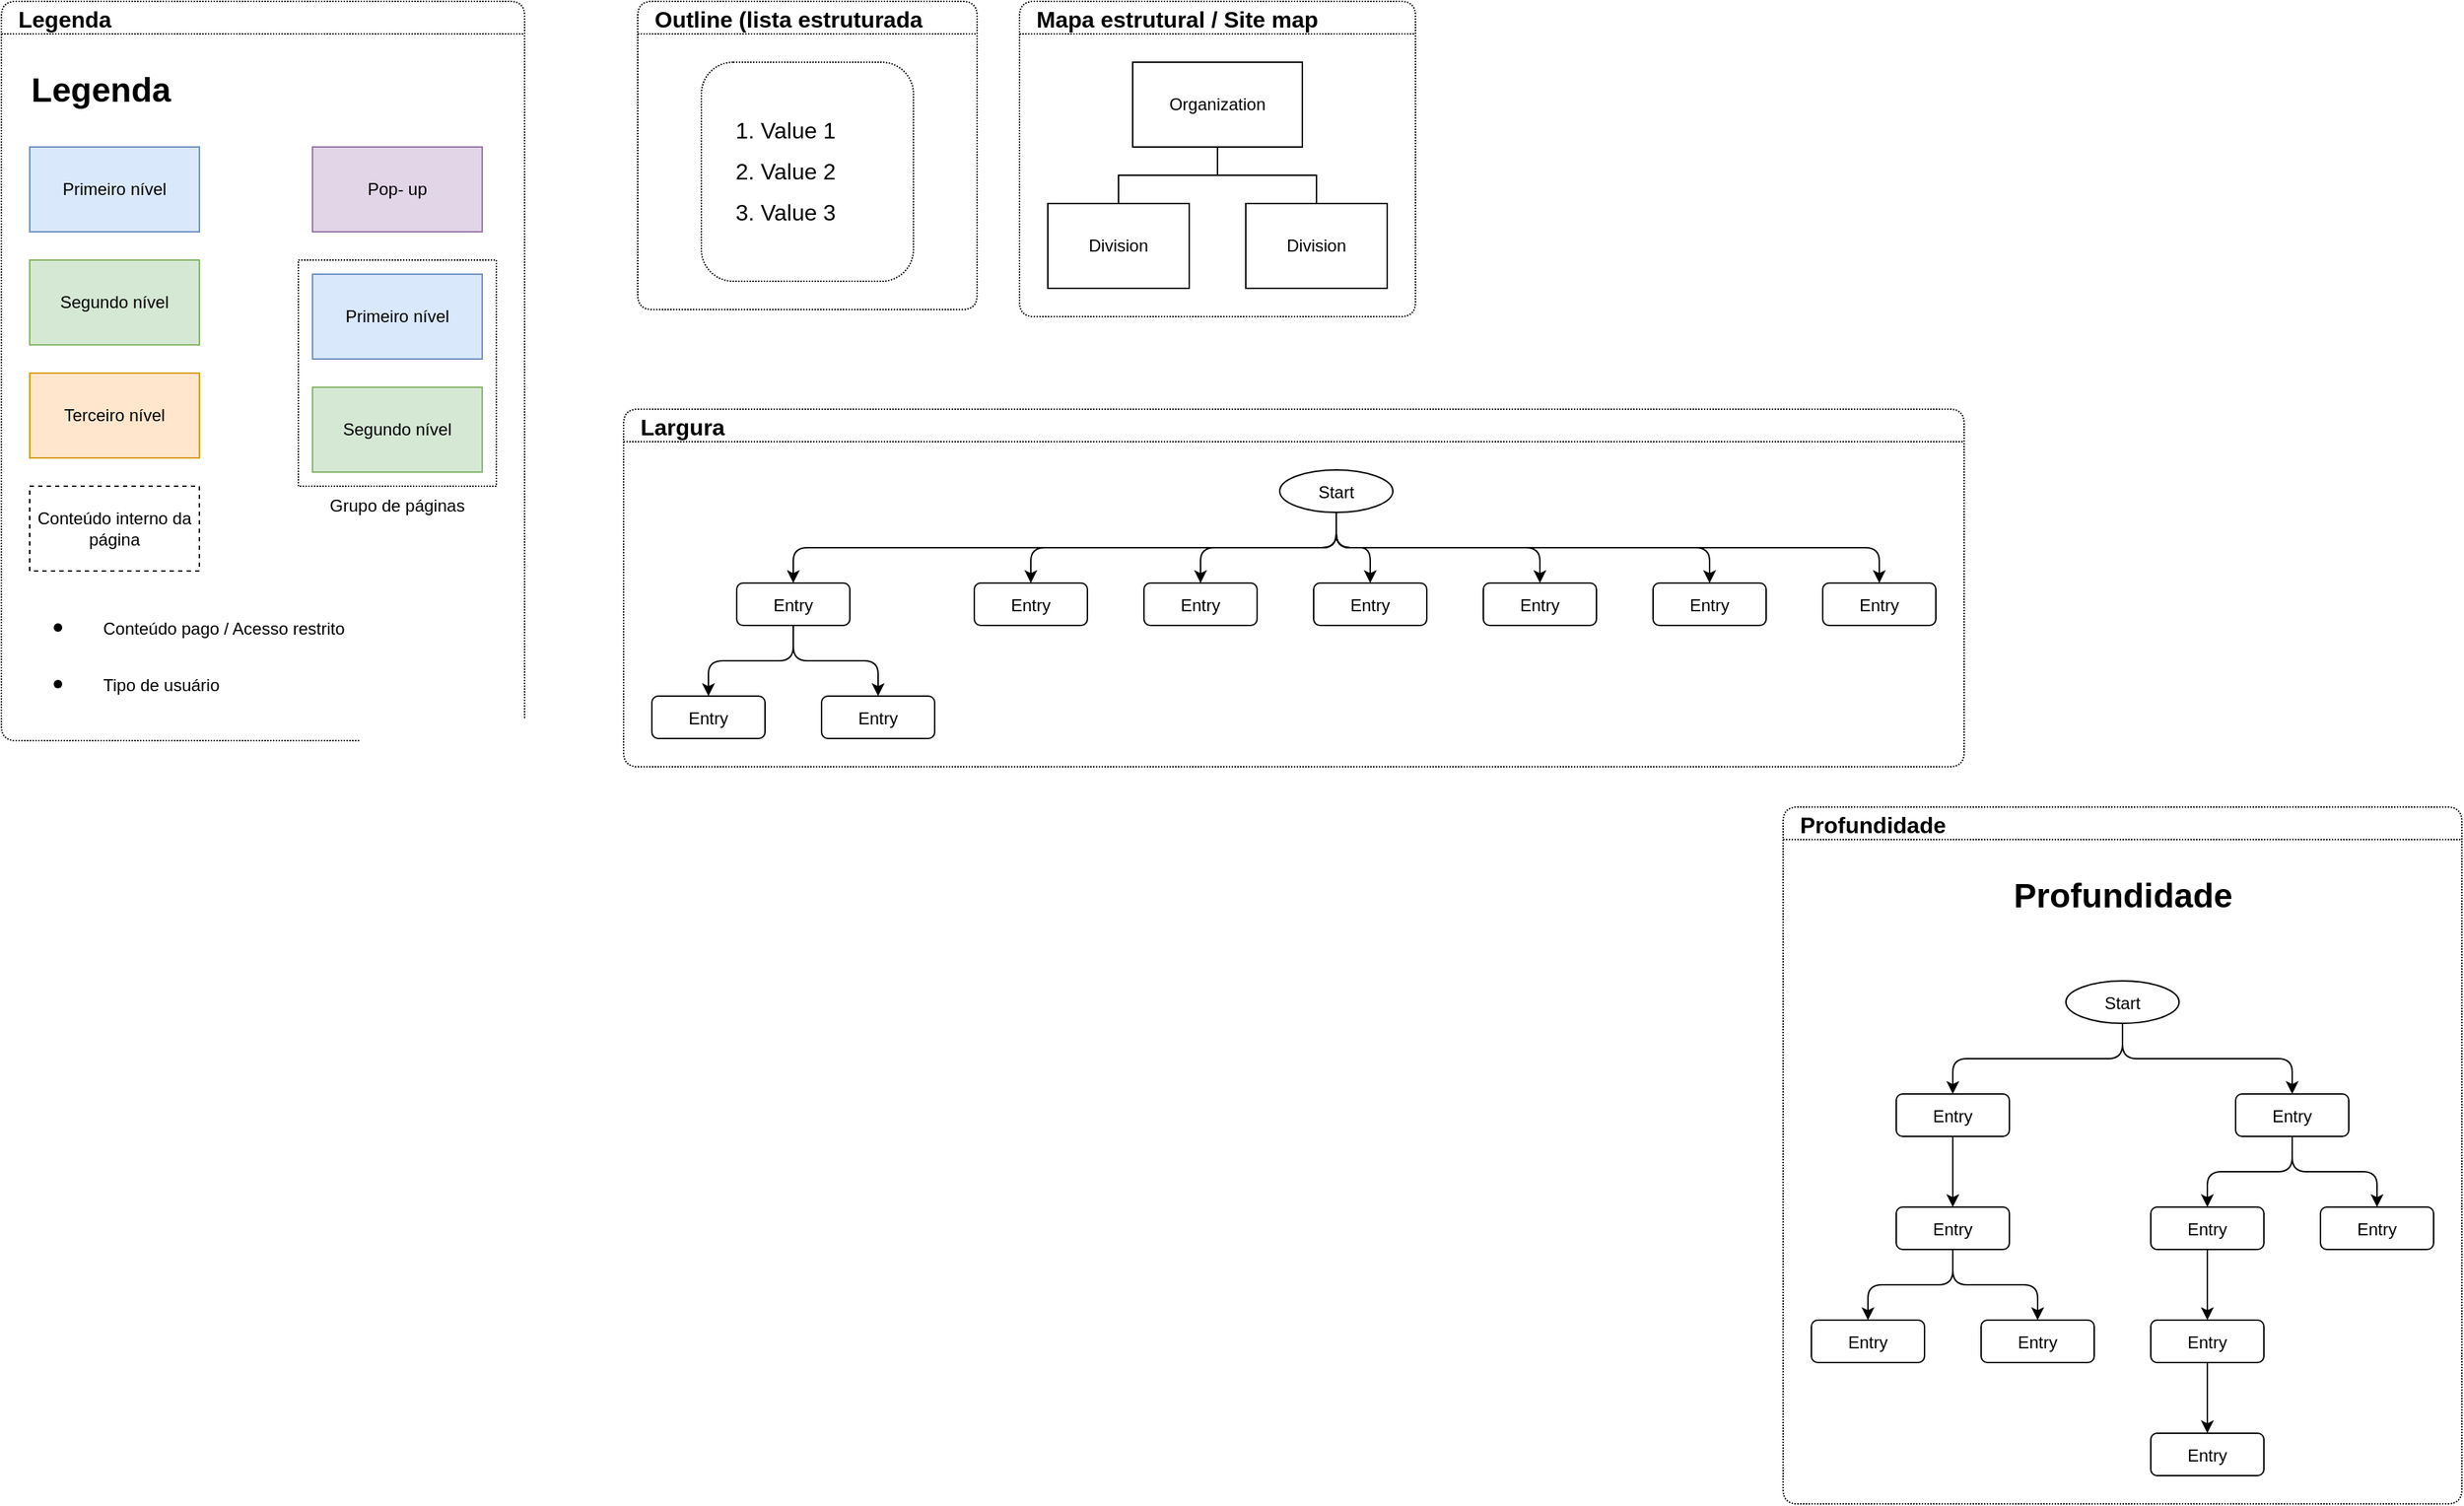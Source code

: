 <mxfile version="14.8.1" type="github" pages="4">
  <diagram id="sKt8JdDfVMIgMYwnbkXk" name="Page-1">
    <mxGraphModel dx="1426" dy="918" grid="1" gridSize="10" guides="1" tooltips="1" connect="1" arrows="1" fold="1" page="1" pageScale="1" pageWidth="1920" pageHeight="1200" math="0" shadow="0">
      <root>
        <mxCell id="0" />
        <mxCell id="1" parent="0" />
        <mxCell id="dXnMGtw8Z0hvcf-FEyJH-1" value="Legenda" style="swimlane;rounded=1;dashed=1;dashPattern=1 1;fontSize=16;strokeColor=#000000;fillColor=#ffffff;align=left;spacingLeft=10;spacingRight=10;" vertex="1" parent="1">
          <mxGeometry x="80" y="80" width="370" height="523" as="geometry" />
        </mxCell>
        <mxCell id="dXnMGtw8Z0hvcf-FEyJH-2" value="" style="group" vertex="1" connectable="0" parent="dXnMGtw8Z0hvcf-FEyJH-1">
          <mxGeometry x="20" y="43" width="330" height="460" as="geometry" />
        </mxCell>
        <mxCell id="dXnMGtw8Z0hvcf-FEyJH-3" value="&lt;div&gt;Primeiro nível&lt;/div&gt;" style="whiteSpace=wrap;html=1;fillColor=#dae8fc;strokeColor=#6c8ebf;" vertex="1" parent="dXnMGtw8Z0hvcf-FEyJH-2">
          <mxGeometry y="60" width="120" height="60" as="geometry" />
        </mxCell>
        <mxCell id="dXnMGtw8Z0hvcf-FEyJH-4" value="&lt;div&gt;Segundo nível&lt;/div&gt;" style="whiteSpace=wrap;html=1;fillColor=#d5e8d4;strokeColor=#82b366;" vertex="1" parent="dXnMGtw8Z0hvcf-FEyJH-2">
          <mxGeometry y="140" width="120" height="60" as="geometry" />
        </mxCell>
        <mxCell id="dXnMGtw8Z0hvcf-FEyJH-5" value="&lt;div&gt;Terceiro nível&lt;/div&gt;" style="whiteSpace=wrap;html=1;fillColor=#ffe6cc;strokeColor=#d79b00;" vertex="1" parent="dXnMGtw8Z0hvcf-FEyJH-2">
          <mxGeometry y="220" width="120" height="60" as="geometry" />
        </mxCell>
        <mxCell id="dXnMGtw8Z0hvcf-FEyJH-6" value="&lt;div&gt;Conteúdo interno da página&lt;/div&gt;" style="whiteSpace=wrap;html=1;fillColor=none;dashed=1;" vertex="1" parent="dXnMGtw8Z0hvcf-FEyJH-2">
          <mxGeometry y="300" width="120" height="60" as="geometry" />
        </mxCell>
        <mxCell id="dXnMGtw8Z0hvcf-FEyJH-7" value="Grupo de páginas" style="whiteSpace=wrap;html=1;fillColor=none;dashed=1;spacingLeft=0;align=center;labelPosition=center;verticalLabelPosition=bottom;verticalAlign=top;spacingBottom=10;dashPattern=1 1;" vertex="1" parent="dXnMGtw8Z0hvcf-FEyJH-2">
          <mxGeometry x="190" y="140" width="140" height="160" as="geometry" />
        </mxCell>
        <mxCell id="dXnMGtw8Z0hvcf-FEyJH-8" value="&lt;div&gt;Primeiro nível&lt;/div&gt;" style="whiteSpace=wrap;html=1;fillColor=#dae8fc;strokeColor=#6c8ebf;" vertex="1" parent="dXnMGtw8Z0hvcf-FEyJH-2">
          <mxGeometry x="200" y="150" width="120" height="60" as="geometry" />
        </mxCell>
        <mxCell id="dXnMGtw8Z0hvcf-FEyJH-9" value="&lt;div&gt;Segundo nível&lt;/div&gt;" style="whiteSpace=wrap;html=1;fillColor=#d5e8d4;strokeColor=#82b366;" vertex="1" parent="dXnMGtw8Z0hvcf-FEyJH-2">
          <mxGeometry x="200" y="230" width="120" height="60" as="geometry" />
        </mxCell>
        <mxCell id="dXnMGtw8Z0hvcf-FEyJH-10" value="Conteúdo pago / Acesso restrito" style="shape=waypoint;sketch=0;fillStyle=solid;size=6;pointerEvents=1;points=[];fillColor=none;resizable=0;rotatable=0;perimeter=centerPerimeter;snapToPoint=1;dashed=1;align=left;labelPosition=right;verticalLabelPosition=middle;verticalAlign=middle;spacingLeft=10;" vertex="1" parent="dXnMGtw8Z0hvcf-FEyJH-2">
          <mxGeometry y="380" width="40" height="40" as="geometry" />
        </mxCell>
        <mxCell id="dXnMGtw8Z0hvcf-FEyJH-11" value="Tipo de usuário" style="shape=waypoint;sketch=0;fillStyle=solid;size=6;pointerEvents=1;points=[];fillColor=none;resizable=0;rotatable=0;perimeter=centerPerimeter;snapToPoint=1;dashed=1;align=left;labelPosition=right;verticalLabelPosition=middle;verticalAlign=middle;spacingLeft=10;" vertex="1" parent="dXnMGtw8Z0hvcf-FEyJH-2">
          <mxGeometry y="420" width="40" height="40" as="geometry" />
        </mxCell>
        <mxCell id="dXnMGtw8Z0hvcf-FEyJH-12" value="&lt;div&gt;Pop- up&lt;/div&gt;" style="whiteSpace=wrap;html=1;fillColor=#e1d5e7;strokeColor=#9673a6;" vertex="1" parent="dXnMGtw8Z0hvcf-FEyJH-2">
          <mxGeometry x="200" y="60" width="120" height="60" as="geometry" />
        </mxCell>
        <mxCell id="dXnMGtw8Z0hvcf-FEyJH-13" value="Legenda" style="text;strokeColor=none;fillColor=none;html=1;fontSize=24;fontStyle=1;verticalAlign=middle;align=center;dashed=1;" vertex="1" parent="dXnMGtw8Z0hvcf-FEyJH-2">
          <mxGeometry width="100" height="40" as="geometry" />
        </mxCell>
        <mxCell id="dXnMGtw8Z0hvcf-FEyJH-14" value="Mapa estrutural / Site map" style="swimlane;rounded=1;dashed=1;dashPattern=1 1;fontSize=16;strokeColor=#000000;fillColor=#ffffff;align=left;spacingLeft=10;spacingRight=10;" vertex="1" parent="1">
          <mxGeometry x="800" y="80" width="280" height="223" as="geometry" />
        </mxCell>
        <mxCell id="dXnMGtw8Z0hvcf-FEyJH-15" value="" style="group" vertex="1" connectable="0" parent="dXnMGtw8Z0hvcf-FEyJH-14">
          <mxGeometry x="20" y="43" width="240" height="160" as="geometry" />
        </mxCell>
        <UserObject label="Organization" treeRoot="1" id="dXnMGtw8Z0hvcf-FEyJH-16">
          <mxCell style="whiteSpace=wrap;html=1;align=center;treeFolding=1;treeMoving=1;newEdgeStyle={&quot;edgeStyle&quot;:&quot;elbowEdgeStyle&quot;,&quot;startArrow&quot;:&quot;none&quot;,&quot;endArrow&quot;:&quot;none&quot;};" vertex="1" parent="dXnMGtw8Z0hvcf-FEyJH-15">
            <mxGeometry x="60" width="120" height="60" as="geometry" />
          </mxCell>
        </UserObject>
        <mxCell id="dXnMGtw8Z0hvcf-FEyJH-17" value="Division" style="whiteSpace=wrap;html=1;align=center;verticalAlign=middle;treeFolding=1;treeMoving=1;newEdgeStyle={&quot;edgeStyle&quot;:&quot;elbowEdgeStyle&quot;,&quot;startArrow&quot;:&quot;none&quot;,&quot;endArrow&quot;:&quot;none&quot;};" vertex="1" parent="dXnMGtw8Z0hvcf-FEyJH-15">
          <mxGeometry y="100" width="100" height="60" as="geometry" />
        </mxCell>
        <mxCell id="dXnMGtw8Z0hvcf-FEyJH-18" value="" style="edgeStyle=elbowEdgeStyle;elbow=vertical;startArrow=none;endArrow=none;rounded=0;" edge="1" parent="dXnMGtw8Z0hvcf-FEyJH-15" source="dXnMGtw8Z0hvcf-FEyJH-16" target="dXnMGtw8Z0hvcf-FEyJH-17">
          <mxGeometry relative="1" as="geometry" />
        </mxCell>
        <mxCell id="dXnMGtw8Z0hvcf-FEyJH-19" value="Division" style="whiteSpace=wrap;html=1;align=center;verticalAlign=middle;treeFolding=1;treeMoving=1;newEdgeStyle={&quot;edgeStyle&quot;:&quot;elbowEdgeStyle&quot;,&quot;startArrow&quot;:&quot;none&quot;,&quot;endArrow&quot;:&quot;none&quot;};" vertex="1" parent="dXnMGtw8Z0hvcf-FEyJH-15">
          <mxGeometry x="140" y="100" width="100" height="60" as="geometry" />
        </mxCell>
        <mxCell id="dXnMGtw8Z0hvcf-FEyJH-20" value="" style="edgeStyle=elbowEdgeStyle;elbow=vertical;startArrow=none;endArrow=none;rounded=0;" edge="1" parent="dXnMGtw8Z0hvcf-FEyJH-15" source="dXnMGtw8Z0hvcf-FEyJH-16" target="dXnMGtw8Z0hvcf-FEyJH-19">
          <mxGeometry relative="1" as="geometry" />
        </mxCell>
        <mxCell id="dXnMGtw8Z0hvcf-FEyJH-21" value="Profundidade" style="swimlane;rounded=1;dashed=1;dashPattern=1 1;fontSize=16;strokeColor=#000000;fillColor=#ffffff;align=left;spacingLeft=10;spacingRight=10;" vertex="1" parent="1">
          <mxGeometry x="1340" y="650" width="480" height="493" as="geometry" />
        </mxCell>
        <mxCell id="dXnMGtw8Z0hvcf-FEyJH-22" value="Start" style="ellipse" vertex="1" parent="dXnMGtw8Z0hvcf-FEyJH-21">
          <mxGeometry x="200" y="123" width="80" height="30" as="geometry" />
        </mxCell>
        <mxCell id="dXnMGtw8Z0hvcf-FEyJH-23" value="Entry" style="rounded=1;" vertex="1" parent="dXnMGtw8Z0hvcf-FEyJH-21">
          <mxGeometry x="80" y="203" width="80" height="30" as="geometry" />
        </mxCell>
        <mxCell id="dXnMGtw8Z0hvcf-FEyJH-24" value="" style="edgeStyle=elbowEdgeStyle;elbow=vertical;" edge="1" parent="dXnMGtw8Z0hvcf-FEyJH-21" source="dXnMGtw8Z0hvcf-FEyJH-22" target="dXnMGtw8Z0hvcf-FEyJH-23">
          <mxGeometry relative="1" as="geometry" />
        </mxCell>
        <mxCell id="dXnMGtw8Z0hvcf-FEyJH-25" value="Entry" style="rounded=1;" vertex="1" parent="dXnMGtw8Z0hvcf-FEyJH-21">
          <mxGeometry x="320" y="203" width="80" height="30" as="geometry" />
        </mxCell>
        <mxCell id="dXnMGtw8Z0hvcf-FEyJH-26" value="" style="edgeStyle=elbowEdgeStyle;elbow=vertical;" edge="1" parent="dXnMGtw8Z0hvcf-FEyJH-21" source="dXnMGtw8Z0hvcf-FEyJH-22" target="dXnMGtw8Z0hvcf-FEyJH-25">
          <mxGeometry relative="1" as="geometry" />
        </mxCell>
        <mxCell id="dXnMGtw8Z0hvcf-FEyJH-27" value="Entry" style="rounded=1;" vertex="1" parent="dXnMGtw8Z0hvcf-FEyJH-21">
          <mxGeometry x="80" y="283" width="80" height="30" as="geometry" />
        </mxCell>
        <mxCell id="dXnMGtw8Z0hvcf-FEyJH-28" value="" style="edgeStyle=elbowEdgeStyle;elbow=vertical;" edge="1" parent="dXnMGtw8Z0hvcf-FEyJH-21" source="dXnMGtw8Z0hvcf-FEyJH-23" target="dXnMGtw8Z0hvcf-FEyJH-27">
          <mxGeometry relative="1" as="geometry" />
        </mxCell>
        <mxCell id="dXnMGtw8Z0hvcf-FEyJH-29" value="Entry" style="rounded=1;" vertex="1" parent="dXnMGtw8Z0hvcf-FEyJH-21">
          <mxGeometry x="20" y="363" width="80" height="30" as="geometry" />
        </mxCell>
        <mxCell id="dXnMGtw8Z0hvcf-FEyJH-30" value="" style="edgeStyle=elbowEdgeStyle;elbow=vertical;" edge="1" parent="dXnMGtw8Z0hvcf-FEyJH-21" source="dXnMGtw8Z0hvcf-FEyJH-27" target="dXnMGtw8Z0hvcf-FEyJH-29">
          <mxGeometry relative="1" as="geometry" />
        </mxCell>
        <mxCell id="dXnMGtw8Z0hvcf-FEyJH-31" value="Entry" style="rounded=1;" vertex="1" parent="dXnMGtw8Z0hvcf-FEyJH-21">
          <mxGeometry x="140" y="363" width="80" height="30" as="geometry" />
        </mxCell>
        <mxCell id="dXnMGtw8Z0hvcf-FEyJH-32" value="" style="edgeStyle=elbowEdgeStyle;elbow=vertical;" edge="1" parent="dXnMGtw8Z0hvcf-FEyJH-21" source="dXnMGtw8Z0hvcf-FEyJH-27" target="dXnMGtw8Z0hvcf-FEyJH-31">
          <mxGeometry relative="1" as="geometry" />
        </mxCell>
        <mxCell id="dXnMGtw8Z0hvcf-FEyJH-33" value="Entry" style="rounded=1;" vertex="1" parent="dXnMGtw8Z0hvcf-FEyJH-21">
          <mxGeometry x="260" y="283" width="80" height="30" as="geometry" />
        </mxCell>
        <mxCell id="dXnMGtw8Z0hvcf-FEyJH-34" value="" style="edgeStyle=elbowEdgeStyle;elbow=vertical;" edge="1" parent="dXnMGtw8Z0hvcf-FEyJH-21" source="dXnMGtw8Z0hvcf-FEyJH-25" target="dXnMGtw8Z0hvcf-FEyJH-33">
          <mxGeometry relative="1" as="geometry" />
        </mxCell>
        <mxCell id="dXnMGtw8Z0hvcf-FEyJH-35" value="Entry" style="rounded=1;" vertex="1" parent="dXnMGtw8Z0hvcf-FEyJH-21">
          <mxGeometry x="380" y="283" width="80" height="30" as="geometry" />
        </mxCell>
        <mxCell id="dXnMGtw8Z0hvcf-FEyJH-36" value="" style="edgeStyle=elbowEdgeStyle;elbow=vertical;" edge="1" parent="dXnMGtw8Z0hvcf-FEyJH-21" source="dXnMGtw8Z0hvcf-FEyJH-25" target="dXnMGtw8Z0hvcf-FEyJH-35">
          <mxGeometry relative="1" as="geometry" />
        </mxCell>
        <mxCell id="dXnMGtw8Z0hvcf-FEyJH-37" value="Entry" style="rounded=1;" vertex="1" parent="dXnMGtw8Z0hvcf-FEyJH-21">
          <mxGeometry x="260" y="363" width="80" height="30" as="geometry" />
        </mxCell>
        <mxCell id="dXnMGtw8Z0hvcf-FEyJH-38" value="" style="edgeStyle=elbowEdgeStyle;elbow=vertical;" edge="1" parent="dXnMGtw8Z0hvcf-FEyJH-21" source="dXnMGtw8Z0hvcf-FEyJH-33" target="dXnMGtw8Z0hvcf-FEyJH-37">
          <mxGeometry relative="1" as="geometry" />
        </mxCell>
        <mxCell id="dXnMGtw8Z0hvcf-FEyJH-39" value="Entry" style="rounded=1;" vertex="1" parent="dXnMGtw8Z0hvcf-FEyJH-21">
          <mxGeometry x="260" y="443" width="80" height="30" as="geometry" />
        </mxCell>
        <mxCell id="dXnMGtw8Z0hvcf-FEyJH-40" value="" style="edgeStyle=elbowEdgeStyle;elbow=vertical;" edge="1" parent="dXnMGtw8Z0hvcf-FEyJH-21" source="dXnMGtw8Z0hvcf-FEyJH-37" target="dXnMGtw8Z0hvcf-FEyJH-39">
          <mxGeometry relative="1" as="geometry" />
        </mxCell>
        <mxCell id="dXnMGtw8Z0hvcf-FEyJH-41" value="Profundidade" style="text;strokeColor=none;fillColor=none;html=1;fontSize=24;fontStyle=1;verticalAlign=middle;align=center;dashed=1;" vertex="1" parent="dXnMGtw8Z0hvcf-FEyJH-21">
          <mxGeometry x="190" y="43" width="100" height="40" as="geometry" />
        </mxCell>
        <mxCell id="dXnMGtw8Z0hvcf-FEyJH-42" value="Outline (lista estruturada" style="swimlane;rounded=1;dashed=1;dashPattern=1 1;fontSize=16;strokeColor=#000000;fillColor=#ffffff;align=left;spacingLeft=10;spacingRight=10;" vertex="1" parent="1">
          <mxGeometry x="530" y="80" width="240" height="218" as="geometry" />
        </mxCell>
        <mxCell id="dXnMGtw8Z0hvcf-FEyJH-43" value="&lt;ol style=&quot;font-size: 16px ; line-height: 180%&quot;&gt;&lt;li style=&quot;font-size: 16px&quot;&gt;Value 1&lt;/li&gt;&lt;li style=&quot;font-size: 16px&quot;&gt;Value 2&lt;/li&gt;&lt;li style=&quot;font-size: 16px&quot;&gt;Value 3&lt;/li&gt;&lt;/ol&gt;" style="text;html=1;whiteSpace=wrap;verticalAlign=middle;overflow=hidden;dashed=1;dashPattern=1 1;fillColor=#ffffff;strokeColor=#000000;rounded=1;fontSize=16;" vertex="1" parent="dXnMGtw8Z0hvcf-FEyJH-42">
          <mxGeometry x="45" y="43" width="150" height="155" as="geometry" />
        </mxCell>
        <mxCell id="dXnMGtw8Z0hvcf-FEyJH-44" value="Largura" style="swimlane;rounded=1;dashed=1;dashPattern=1 1;fontSize=16;strokeColor=#000000;fillColor=#ffffff;align=left;spacingLeft=10;spacingRight=10;" vertex="1" parent="1">
          <mxGeometry x="520" y="368.5" width="948" height="253" as="geometry" />
        </mxCell>
        <mxCell id="dXnMGtw8Z0hvcf-FEyJH-45" value="Start" style="ellipse" vertex="1" parent="dXnMGtw8Z0hvcf-FEyJH-44">
          <mxGeometry x="464" y="43" width="80" height="30" as="geometry" />
        </mxCell>
        <mxCell id="dXnMGtw8Z0hvcf-FEyJH-46" value="Entry" style="rounded=1;" vertex="1" parent="dXnMGtw8Z0hvcf-FEyJH-44">
          <mxGeometry x="80" y="123" width="80" height="30" as="geometry" />
        </mxCell>
        <mxCell id="dXnMGtw8Z0hvcf-FEyJH-47" value="" style="edgeStyle=elbowEdgeStyle;elbow=vertical;" edge="1" parent="dXnMGtw8Z0hvcf-FEyJH-44" source="dXnMGtw8Z0hvcf-FEyJH-45" target="dXnMGtw8Z0hvcf-FEyJH-46">
          <mxGeometry relative="1" as="geometry" />
        </mxCell>
        <mxCell id="dXnMGtw8Z0hvcf-FEyJH-48" value="Entry" style="rounded=1;" vertex="1" parent="dXnMGtw8Z0hvcf-FEyJH-44">
          <mxGeometry x="248" y="123" width="80" height="30" as="geometry" />
        </mxCell>
        <mxCell id="dXnMGtw8Z0hvcf-FEyJH-49" value="" style="edgeStyle=elbowEdgeStyle;elbow=vertical;" edge="1" parent="dXnMGtw8Z0hvcf-FEyJH-44" source="dXnMGtw8Z0hvcf-FEyJH-45" target="dXnMGtw8Z0hvcf-FEyJH-48">
          <mxGeometry relative="1" as="geometry" />
        </mxCell>
        <mxCell id="dXnMGtw8Z0hvcf-FEyJH-50" value="Entry" style="rounded=1;" vertex="1" parent="dXnMGtw8Z0hvcf-FEyJH-44">
          <mxGeometry x="368" y="123" width="80" height="30" as="geometry" />
        </mxCell>
        <mxCell id="dXnMGtw8Z0hvcf-FEyJH-51" value="" style="edgeStyle=elbowEdgeStyle;elbow=vertical;" edge="1" parent="dXnMGtw8Z0hvcf-FEyJH-44" source="dXnMGtw8Z0hvcf-FEyJH-45" target="dXnMGtw8Z0hvcf-FEyJH-50">
          <mxGeometry relative="1" as="geometry" />
        </mxCell>
        <mxCell id="dXnMGtw8Z0hvcf-FEyJH-52" value="Entry" style="rounded=1;" vertex="1" parent="dXnMGtw8Z0hvcf-FEyJH-44">
          <mxGeometry x="488" y="123" width="80" height="30" as="geometry" />
        </mxCell>
        <mxCell id="dXnMGtw8Z0hvcf-FEyJH-53" value="" style="edgeStyle=elbowEdgeStyle;elbow=vertical;" edge="1" parent="dXnMGtw8Z0hvcf-FEyJH-44" source="dXnMGtw8Z0hvcf-FEyJH-45" target="dXnMGtw8Z0hvcf-FEyJH-52">
          <mxGeometry relative="1" as="geometry" />
        </mxCell>
        <mxCell id="dXnMGtw8Z0hvcf-FEyJH-54" value="Entry" style="rounded=1;" vertex="1" parent="dXnMGtw8Z0hvcf-FEyJH-44">
          <mxGeometry x="20" y="203" width="80" height="30" as="geometry" />
        </mxCell>
        <mxCell id="dXnMGtw8Z0hvcf-FEyJH-55" value="" style="edgeStyle=elbowEdgeStyle;elbow=vertical;" edge="1" parent="dXnMGtw8Z0hvcf-FEyJH-44" source="dXnMGtw8Z0hvcf-FEyJH-46" target="dXnMGtw8Z0hvcf-FEyJH-54">
          <mxGeometry relative="1" as="geometry" />
        </mxCell>
        <mxCell id="dXnMGtw8Z0hvcf-FEyJH-56" value="Entry" style="rounded=1;" vertex="1" parent="dXnMGtw8Z0hvcf-FEyJH-44">
          <mxGeometry x="140" y="203" width="80" height="30" as="geometry" />
        </mxCell>
        <mxCell id="dXnMGtw8Z0hvcf-FEyJH-57" value="" style="edgeStyle=elbowEdgeStyle;elbow=vertical;" edge="1" parent="dXnMGtw8Z0hvcf-FEyJH-44" source="dXnMGtw8Z0hvcf-FEyJH-46" target="dXnMGtw8Z0hvcf-FEyJH-56">
          <mxGeometry relative="1" as="geometry" />
        </mxCell>
        <mxCell id="dXnMGtw8Z0hvcf-FEyJH-58" value="Entry" style="rounded=1;" vertex="1" parent="dXnMGtw8Z0hvcf-FEyJH-44">
          <mxGeometry x="608" y="123" width="80" height="30" as="geometry" />
        </mxCell>
        <mxCell id="dXnMGtw8Z0hvcf-FEyJH-59" value="" style="edgeStyle=elbowEdgeStyle;elbow=vertical;" edge="1" parent="dXnMGtw8Z0hvcf-FEyJH-44" source="dXnMGtw8Z0hvcf-FEyJH-45" target="dXnMGtw8Z0hvcf-FEyJH-58">
          <mxGeometry relative="1" as="geometry" />
        </mxCell>
        <mxCell id="dXnMGtw8Z0hvcf-FEyJH-60" value="Entry" style="rounded=1;" vertex="1" parent="dXnMGtw8Z0hvcf-FEyJH-44">
          <mxGeometry x="728" y="123" width="80" height="30" as="geometry" />
        </mxCell>
        <mxCell id="dXnMGtw8Z0hvcf-FEyJH-61" value="" style="edgeStyle=elbowEdgeStyle;elbow=vertical;" edge="1" parent="dXnMGtw8Z0hvcf-FEyJH-44" source="dXnMGtw8Z0hvcf-FEyJH-45" target="dXnMGtw8Z0hvcf-FEyJH-60">
          <mxGeometry relative="1" as="geometry" />
        </mxCell>
        <mxCell id="dXnMGtw8Z0hvcf-FEyJH-62" value="Entry" style="rounded=1;" vertex="1" parent="dXnMGtw8Z0hvcf-FEyJH-44">
          <mxGeometry x="848" y="123" width="80" height="30" as="geometry" />
        </mxCell>
        <mxCell id="dXnMGtw8Z0hvcf-FEyJH-63" value="" style="edgeStyle=elbowEdgeStyle;elbow=vertical;" edge="1" parent="dXnMGtw8Z0hvcf-FEyJH-44" source="dXnMGtw8Z0hvcf-FEyJH-45" target="dXnMGtw8Z0hvcf-FEyJH-62">
          <mxGeometry relative="1" as="geometry" />
        </mxCell>
      </root>
    </mxGraphModel>
  </diagram>
  <diagram id="85462i4B7y33VcTYYwDs" name="Page-2">
    <mxGraphModel dx="3565" dy="2295" grid="1" gridSize="10" guides="1" tooltips="1" connect="1" arrows="1" fold="1" page="1" pageScale="1" pageWidth="1920" pageHeight="1200" math="0" shadow="0">
      <root>
        <mxCell id="xHrqsBkSKCTV0WYc4xok-0" />
        <mxCell id="xHrqsBkSKCTV0WYc4xok-1" parent="xHrqsBkSKCTV0WYc4xok-0" />
        <mxCell id="xHrqsBkSKCTV0WYc4xok-2" value="Legenda" style="swimlane;rounded=1;dashed=1;dashPattern=1 1;fontSize=16;strokeColor=#000000;fillColor=#ffffff;align=left;spacingLeft=10;spacingRight=10;" vertex="1" parent="xHrqsBkSKCTV0WYc4xok-1">
          <mxGeometry x="80" y="80" width="370" height="523" as="geometry" />
        </mxCell>
        <mxCell id="xHrqsBkSKCTV0WYc4xok-3" value="" style="group" vertex="1" connectable="0" parent="xHrqsBkSKCTV0WYc4xok-2">
          <mxGeometry x="20" y="43" width="330" height="460" as="geometry" />
        </mxCell>
        <mxCell id="xHrqsBkSKCTV0WYc4xok-4" value="&lt;div&gt;Primeiro nível&lt;/div&gt;" style="whiteSpace=wrap;html=1;fillColor=#dae8fc;strokeColor=#6c8ebf;" vertex="1" parent="xHrqsBkSKCTV0WYc4xok-3">
          <mxGeometry y="60" width="120" height="60" as="geometry" />
        </mxCell>
        <mxCell id="xHrqsBkSKCTV0WYc4xok-5" value="&lt;div&gt;Segundo nível&lt;/div&gt;" style="whiteSpace=wrap;html=1;fillColor=#d5e8d4;strokeColor=#82b366;" vertex="1" parent="xHrqsBkSKCTV0WYc4xok-3">
          <mxGeometry y="140" width="120" height="60" as="geometry" />
        </mxCell>
        <mxCell id="xHrqsBkSKCTV0WYc4xok-6" value="&lt;div&gt;Terceiro nível&lt;/div&gt;" style="whiteSpace=wrap;html=1;fillColor=#ffe6cc;strokeColor=#d79b00;" vertex="1" parent="xHrqsBkSKCTV0WYc4xok-3">
          <mxGeometry y="220" width="120" height="60" as="geometry" />
        </mxCell>
        <mxCell id="xHrqsBkSKCTV0WYc4xok-7" value="&lt;div&gt;Conteúdo interno da página&lt;/div&gt;" style="whiteSpace=wrap;html=1;fillColor=none;dashed=1;" vertex="1" parent="xHrqsBkSKCTV0WYc4xok-3">
          <mxGeometry y="300" width="120" height="60" as="geometry" />
        </mxCell>
        <mxCell id="xHrqsBkSKCTV0WYc4xok-8" value="Grupo de páginas" style="whiteSpace=wrap;html=1;fillColor=none;dashed=1;spacingLeft=0;align=center;labelPosition=center;verticalLabelPosition=bottom;verticalAlign=top;spacingBottom=10;dashPattern=1 1;" vertex="1" parent="xHrqsBkSKCTV0WYc4xok-3">
          <mxGeometry x="190" y="140" width="140" height="160" as="geometry" />
        </mxCell>
        <mxCell id="xHrqsBkSKCTV0WYc4xok-9" value="&lt;div&gt;Primeiro nível&lt;/div&gt;" style="whiteSpace=wrap;html=1;fillColor=#dae8fc;strokeColor=#6c8ebf;" vertex="1" parent="xHrqsBkSKCTV0WYc4xok-3">
          <mxGeometry x="200" y="150" width="120" height="60" as="geometry" />
        </mxCell>
        <mxCell id="xHrqsBkSKCTV0WYc4xok-10" value="&lt;div&gt;Segundo nível&lt;/div&gt;" style="whiteSpace=wrap;html=1;fillColor=#d5e8d4;strokeColor=#82b366;" vertex="1" parent="xHrqsBkSKCTV0WYc4xok-3">
          <mxGeometry x="200" y="230" width="120" height="60" as="geometry" />
        </mxCell>
        <mxCell id="xHrqsBkSKCTV0WYc4xok-11" value="Conteúdo pago / Acesso restrito" style="shape=waypoint;sketch=0;fillStyle=solid;size=6;pointerEvents=1;points=[];fillColor=none;resizable=0;rotatable=0;perimeter=centerPerimeter;snapToPoint=1;dashed=1;align=left;labelPosition=right;verticalLabelPosition=middle;verticalAlign=middle;spacingLeft=10;" vertex="1" parent="xHrqsBkSKCTV0WYc4xok-3">
          <mxGeometry y="380" width="40" height="40" as="geometry" />
        </mxCell>
        <mxCell id="xHrqsBkSKCTV0WYc4xok-12" value="Tipo de usuário" style="shape=waypoint;sketch=0;fillStyle=solid;size=6;pointerEvents=1;points=[];fillColor=none;resizable=0;rotatable=0;perimeter=centerPerimeter;snapToPoint=1;dashed=1;align=left;labelPosition=right;verticalLabelPosition=middle;verticalAlign=middle;spacingLeft=10;" vertex="1" parent="xHrqsBkSKCTV0WYc4xok-3">
          <mxGeometry y="420" width="40" height="40" as="geometry" />
        </mxCell>
        <mxCell id="xHrqsBkSKCTV0WYc4xok-13" value="&lt;div&gt;Pop- up&lt;/div&gt;" style="whiteSpace=wrap;html=1;fillColor=#e1d5e7;strokeColor=#9673a6;" vertex="1" parent="xHrqsBkSKCTV0WYc4xok-3">
          <mxGeometry x="200" y="60" width="120" height="60" as="geometry" />
        </mxCell>
        <mxCell id="xHrqsBkSKCTV0WYc4xok-14" value="Legenda" style="text;strokeColor=none;fillColor=none;html=1;fontSize=24;fontStyle=1;verticalAlign=middle;align=center;dashed=1;" vertex="1" parent="xHrqsBkSKCTV0WYc4xok-3">
          <mxGeometry width="100" height="40" as="geometry" />
        </mxCell>
      </root>
    </mxGraphModel>
  </diagram>
  <diagram id="9RQxL8cNZgCICF_dSmoQ" name="Page-3">
    <mxGraphModel dx="1426" dy="918" grid="1" gridSize="10" guides="1" tooltips="1" connect="1" arrows="1" fold="1" page="1" pageScale="1" pageWidth="1920" pageHeight="1200" math="0" shadow="0">
      <root>
        <mxCell id="neZFqMXactsbDzfpMMdc-0" />
        <mxCell id="neZFqMXactsbDzfpMMdc-1" parent="neZFqMXactsbDzfpMMdc-0" />
        <mxCell id="neZFqMXactsbDzfpMMdc-15" value="Mapa estrutural / Site map" style="swimlane;rounded=1;dashed=1;dashPattern=1 1;fontSize=16;strokeColor=#000000;fillColor=#ffffff;align=left;spacingLeft=10;spacingRight=10;" vertex="1" parent="neZFqMXactsbDzfpMMdc-1">
          <mxGeometry x="990" y="480" width="280" height="223" as="geometry" />
        </mxCell>
        <mxCell id="neZFqMXactsbDzfpMMdc-16" value="" style="group" vertex="1" connectable="0" parent="neZFqMXactsbDzfpMMdc-15">
          <mxGeometry x="20" y="43" width="240" height="160" as="geometry" />
        </mxCell>
        <UserObject label="Organization" treeRoot="1" id="neZFqMXactsbDzfpMMdc-17">
          <mxCell style="whiteSpace=wrap;html=1;align=center;treeFolding=1;treeMoving=1;newEdgeStyle={&quot;edgeStyle&quot;:&quot;elbowEdgeStyle&quot;,&quot;startArrow&quot;:&quot;none&quot;,&quot;endArrow&quot;:&quot;none&quot;};" vertex="1" parent="neZFqMXactsbDzfpMMdc-16">
            <mxGeometry x="60" width="120" height="60" as="geometry" />
          </mxCell>
        </UserObject>
        <mxCell id="neZFqMXactsbDzfpMMdc-18" value="Division" style="whiteSpace=wrap;html=1;align=center;verticalAlign=middle;treeFolding=1;treeMoving=1;newEdgeStyle={&quot;edgeStyle&quot;:&quot;elbowEdgeStyle&quot;,&quot;startArrow&quot;:&quot;none&quot;,&quot;endArrow&quot;:&quot;none&quot;};" vertex="1" parent="neZFqMXactsbDzfpMMdc-16">
          <mxGeometry y="100" width="100" height="60" as="geometry" />
        </mxCell>
        <mxCell id="neZFqMXactsbDzfpMMdc-19" value="" style="edgeStyle=elbowEdgeStyle;elbow=vertical;startArrow=none;endArrow=none;rounded=0;" edge="1" parent="neZFqMXactsbDzfpMMdc-16" source="neZFqMXactsbDzfpMMdc-17" target="neZFqMXactsbDzfpMMdc-18">
          <mxGeometry relative="1" as="geometry" />
        </mxCell>
        <mxCell id="neZFqMXactsbDzfpMMdc-20" value="Division" style="whiteSpace=wrap;html=1;align=center;verticalAlign=middle;treeFolding=1;treeMoving=1;newEdgeStyle={&quot;edgeStyle&quot;:&quot;elbowEdgeStyle&quot;,&quot;startArrow&quot;:&quot;none&quot;,&quot;endArrow&quot;:&quot;none&quot;};" vertex="1" parent="neZFqMXactsbDzfpMMdc-16">
          <mxGeometry x="140" y="100" width="100" height="60" as="geometry" />
        </mxCell>
        <mxCell id="neZFqMXactsbDzfpMMdc-21" value="" style="edgeStyle=elbowEdgeStyle;elbow=vertical;startArrow=none;endArrow=none;rounded=0;" edge="1" parent="neZFqMXactsbDzfpMMdc-16" source="neZFqMXactsbDzfpMMdc-17" target="neZFqMXactsbDzfpMMdc-20">
          <mxGeometry relative="1" as="geometry" />
        </mxCell>
        <mxCell id="0yfFYTODpM-muG2BFbkq-0" value="Outline (lista estruturada)" style="swimlane;rounded=1;dashed=1;dashPattern=1 1;fontSize=16;strokeColor=#000000;fillColor=#ffffff;align=left;spacingLeft=10;spacingRight=10;" vertex="1" parent="neZFqMXactsbDzfpMMdc-1">
          <mxGeometry x="560" y="480" width="240" height="218" as="geometry" />
        </mxCell>
        <mxCell id="0yfFYTODpM-muG2BFbkq-1" value="&lt;ol style=&quot;font-size: 16px ; line-height: 180%&quot;&gt;&lt;li style=&quot;font-size: 16px&quot;&gt;Value 1&lt;/li&gt;&lt;li style=&quot;font-size: 16px&quot;&gt;Value 2&lt;/li&gt;&lt;li style=&quot;font-size: 16px&quot;&gt;Value 3&lt;/li&gt;&lt;/ol&gt;" style="text;html=1;whiteSpace=wrap;verticalAlign=middle;overflow=hidden;dashed=1;dashPattern=1 1;fillColor=#ffffff;strokeColor=#000000;rounded=1;fontSize=16;" vertex="1" parent="0yfFYTODpM-muG2BFbkq-0">
          <mxGeometry x="45" y="43" width="150" height="155" as="geometry" />
        </mxCell>
      </root>
    </mxGraphModel>
  </diagram>
  <diagram id="l-gCmf2SROo4W4hUEnVB" name="Page-4">
    <mxGraphModel dx="3565" dy="2295" grid="1" gridSize="10" guides="1" tooltips="1" connect="1" arrows="1" fold="1" page="1" pageScale="1" pageWidth="1920" pageHeight="1200" math="0" shadow="0">
      <root>
        <mxCell id="xev2-toSduo4_6_y-qRe-0" />
        <mxCell id="xev2-toSduo4_6_y-qRe-1" parent="xev2-toSduo4_6_y-qRe-0" />
        <mxCell id="xev2-toSduo4_6_y-qRe-22" value="Profundidade" style="swimlane;rounded=1;dashed=1;dashPattern=1 1;fontSize=16;strokeColor=#000000;fillColor=#ffffff;align=left;spacingLeft=10;spacingRight=10;" vertex="1" parent="xev2-toSduo4_6_y-qRe-1">
          <mxGeometry x="720" y="510" width="480" height="493" as="geometry" />
        </mxCell>
        <mxCell id="xev2-toSduo4_6_y-qRe-23" value="Start" style="ellipse" vertex="1" parent="xev2-toSduo4_6_y-qRe-22">
          <mxGeometry x="200" y="123" width="80" height="30" as="geometry" />
        </mxCell>
        <mxCell id="xev2-toSduo4_6_y-qRe-24" value="Entry" style="rounded=1;" vertex="1" parent="xev2-toSduo4_6_y-qRe-22">
          <mxGeometry x="80" y="203" width="80" height="30" as="geometry" />
        </mxCell>
        <mxCell id="xev2-toSduo4_6_y-qRe-25" value="" style="edgeStyle=elbowEdgeStyle;elbow=vertical;" edge="1" parent="xev2-toSduo4_6_y-qRe-22" source="xev2-toSduo4_6_y-qRe-23" target="xev2-toSduo4_6_y-qRe-24">
          <mxGeometry relative="1" as="geometry" />
        </mxCell>
        <mxCell id="xev2-toSduo4_6_y-qRe-26" value="Entry" style="rounded=1;" vertex="1" parent="xev2-toSduo4_6_y-qRe-22">
          <mxGeometry x="320" y="203" width="80" height="30" as="geometry" />
        </mxCell>
        <mxCell id="xev2-toSduo4_6_y-qRe-27" value="" style="edgeStyle=elbowEdgeStyle;elbow=vertical;" edge="1" parent="xev2-toSduo4_6_y-qRe-22" source="xev2-toSduo4_6_y-qRe-23" target="xev2-toSduo4_6_y-qRe-26">
          <mxGeometry relative="1" as="geometry" />
        </mxCell>
        <mxCell id="xev2-toSduo4_6_y-qRe-28" value="Entry" style="rounded=1;" vertex="1" parent="xev2-toSduo4_6_y-qRe-22">
          <mxGeometry x="80" y="283" width="80" height="30" as="geometry" />
        </mxCell>
        <mxCell id="xev2-toSduo4_6_y-qRe-29" value="" style="edgeStyle=elbowEdgeStyle;elbow=vertical;" edge="1" parent="xev2-toSduo4_6_y-qRe-22" source="xev2-toSduo4_6_y-qRe-24" target="xev2-toSduo4_6_y-qRe-28">
          <mxGeometry relative="1" as="geometry" />
        </mxCell>
        <mxCell id="xev2-toSduo4_6_y-qRe-30" value="Entry" style="rounded=1;" vertex="1" parent="xev2-toSduo4_6_y-qRe-22">
          <mxGeometry x="20" y="363" width="80" height="30" as="geometry" />
        </mxCell>
        <mxCell id="xev2-toSduo4_6_y-qRe-31" value="" style="edgeStyle=elbowEdgeStyle;elbow=vertical;" edge="1" parent="xev2-toSduo4_6_y-qRe-22" source="xev2-toSduo4_6_y-qRe-28" target="xev2-toSduo4_6_y-qRe-30">
          <mxGeometry relative="1" as="geometry" />
        </mxCell>
        <mxCell id="xev2-toSduo4_6_y-qRe-32" value="Entry" style="rounded=1;" vertex="1" parent="xev2-toSduo4_6_y-qRe-22">
          <mxGeometry x="140" y="363" width="80" height="30" as="geometry" />
        </mxCell>
        <mxCell id="xev2-toSduo4_6_y-qRe-33" value="" style="edgeStyle=elbowEdgeStyle;elbow=vertical;" edge="1" parent="xev2-toSduo4_6_y-qRe-22" source="xev2-toSduo4_6_y-qRe-28" target="xev2-toSduo4_6_y-qRe-32">
          <mxGeometry relative="1" as="geometry" />
        </mxCell>
        <mxCell id="xev2-toSduo4_6_y-qRe-34" value="Entry" style="rounded=1;" vertex="1" parent="xev2-toSduo4_6_y-qRe-22">
          <mxGeometry x="260" y="283" width="80" height="30" as="geometry" />
        </mxCell>
        <mxCell id="xev2-toSduo4_6_y-qRe-35" value="" style="edgeStyle=elbowEdgeStyle;elbow=vertical;" edge="1" parent="xev2-toSduo4_6_y-qRe-22" source="xev2-toSduo4_6_y-qRe-26" target="xev2-toSduo4_6_y-qRe-34">
          <mxGeometry relative="1" as="geometry" />
        </mxCell>
        <mxCell id="xev2-toSduo4_6_y-qRe-36" value="Entry" style="rounded=1;" vertex="1" parent="xev2-toSduo4_6_y-qRe-22">
          <mxGeometry x="380" y="283" width="80" height="30" as="geometry" />
        </mxCell>
        <mxCell id="xev2-toSduo4_6_y-qRe-37" value="" style="edgeStyle=elbowEdgeStyle;elbow=vertical;" edge="1" parent="xev2-toSduo4_6_y-qRe-22" source="xev2-toSduo4_6_y-qRe-26" target="xev2-toSduo4_6_y-qRe-36">
          <mxGeometry relative="1" as="geometry" />
        </mxCell>
        <mxCell id="xev2-toSduo4_6_y-qRe-38" value="Entry" style="rounded=1;" vertex="1" parent="xev2-toSduo4_6_y-qRe-22">
          <mxGeometry x="260" y="363" width="80" height="30" as="geometry" />
        </mxCell>
        <mxCell id="xev2-toSduo4_6_y-qRe-39" value="" style="edgeStyle=elbowEdgeStyle;elbow=vertical;" edge="1" parent="xev2-toSduo4_6_y-qRe-22" source="xev2-toSduo4_6_y-qRe-34" target="xev2-toSduo4_6_y-qRe-38">
          <mxGeometry relative="1" as="geometry" />
        </mxCell>
        <mxCell id="xev2-toSduo4_6_y-qRe-40" value="Entry" style="rounded=1;" vertex="1" parent="xev2-toSduo4_6_y-qRe-22">
          <mxGeometry x="260" y="443" width="80" height="30" as="geometry" />
        </mxCell>
        <mxCell id="xev2-toSduo4_6_y-qRe-41" value="" style="edgeStyle=elbowEdgeStyle;elbow=vertical;" edge="1" parent="xev2-toSduo4_6_y-qRe-22" source="xev2-toSduo4_6_y-qRe-38" target="xev2-toSduo4_6_y-qRe-40">
          <mxGeometry relative="1" as="geometry" />
        </mxCell>
        <mxCell id="xev2-toSduo4_6_y-qRe-42" value="Profundidade" style="text;strokeColor=none;fillColor=none;html=1;fontSize=24;fontStyle=1;verticalAlign=middle;align=center;dashed=1;" vertex="1" parent="xev2-toSduo4_6_y-qRe-22">
          <mxGeometry x="190" y="43" width="100" height="40" as="geometry" />
        </mxCell>
        <mxCell id="xev2-toSduo4_6_y-qRe-45" value="Largura" style="swimlane;rounded=1;dashed=1;dashPattern=1 1;fontSize=16;strokeColor=#000000;fillColor=#ffffff;align=left;spacingLeft=10;spacingRight=10;" vertex="1" parent="xev2-toSduo4_6_y-qRe-1">
          <mxGeometry x="486" y="190" width="948" height="253" as="geometry" />
        </mxCell>
        <mxCell id="xev2-toSduo4_6_y-qRe-46" value="Start" style="ellipse" vertex="1" parent="xev2-toSduo4_6_y-qRe-45">
          <mxGeometry x="464" y="43" width="80" height="30" as="geometry" />
        </mxCell>
        <mxCell id="xev2-toSduo4_6_y-qRe-47" value="Entry" style="rounded=1;" vertex="1" parent="xev2-toSduo4_6_y-qRe-45">
          <mxGeometry x="80" y="123" width="80" height="30" as="geometry" />
        </mxCell>
        <mxCell id="xev2-toSduo4_6_y-qRe-48" value="" style="edgeStyle=elbowEdgeStyle;elbow=vertical;" edge="1" parent="xev2-toSduo4_6_y-qRe-45" source="xev2-toSduo4_6_y-qRe-46" target="xev2-toSduo4_6_y-qRe-47">
          <mxGeometry relative="1" as="geometry" />
        </mxCell>
        <mxCell id="xev2-toSduo4_6_y-qRe-49" value="Entry" style="rounded=1;" vertex="1" parent="xev2-toSduo4_6_y-qRe-45">
          <mxGeometry x="248" y="123" width="80" height="30" as="geometry" />
        </mxCell>
        <mxCell id="xev2-toSduo4_6_y-qRe-50" value="" style="edgeStyle=elbowEdgeStyle;elbow=vertical;" edge="1" parent="xev2-toSduo4_6_y-qRe-45" source="xev2-toSduo4_6_y-qRe-46" target="xev2-toSduo4_6_y-qRe-49">
          <mxGeometry relative="1" as="geometry" />
        </mxCell>
        <mxCell id="xev2-toSduo4_6_y-qRe-51" value="Entry" style="rounded=1;" vertex="1" parent="xev2-toSduo4_6_y-qRe-45">
          <mxGeometry x="368" y="123" width="80" height="30" as="geometry" />
        </mxCell>
        <mxCell id="xev2-toSduo4_6_y-qRe-52" value="" style="edgeStyle=elbowEdgeStyle;elbow=vertical;" edge="1" parent="xev2-toSduo4_6_y-qRe-45" source="xev2-toSduo4_6_y-qRe-46" target="xev2-toSduo4_6_y-qRe-51">
          <mxGeometry relative="1" as="geometry" />
        </mxCell>
        <mxCell id="xev2-toSduo4_6_y-qRe-53" value="Entry" style="rounded=1;" vertex="1" parent="xev2-toSduo4_6_y-qRe-45">
          <mxGeometry x="488" y="123" width="80" height="30" as="geometry" />
        </mxCell>
        <mxCell id="xev2-toSduo4_6_y-qRe-54" value="" style="edgeStyle=elbowEdgeStyle;elbow=vertical;" edge="1" parent="xev2-toSduo4_6_y-qRe-45" source="xev2-toSduo4_6_y-qRe-46" target="xev2-toSduo4_6_y-qRe-53">
          <mxGeometry relative="1" as="geometry" />
        </mxCell>
        <mxCell id="xev2-toSduo4_6_y-qRe-55" value="Entry" style="rounded=1;" vertex="1" parent="xev2-toSduo4_6_y-qRe-45">
          <mxGeometry x="20" y="203" width="80" height="30" as="geometry" />
        </mxCell>
        <mxCell id="xev2-toSduo4_6_y-qRe-56" value="" style="edgeStyle=elbowEdgeStyle;elbow=vertical;" edge="1" parent="xev2-toSduo4_6_y-qRe-45" source="xev2-toSduo4_6_y-qRe-47" target="xev2-toSduo4_6_y-qRe-55">
          <mxGeometry relative="1" as="geometry" />
        </mxCell>
        <mxCell id="xev2-toSduo4_6_y-qRe-57" value="Entry" style="rounded=1;" vertex="1" parent="xev2-toSduo4_6_y-qRe-45">
          <mxGeometry x="140" y="203" width="80" height="30" as="geometry" />
        </mxCell>
        <mxCell id="xev2-toSduo4_6_y-qRe-58" value="" style="edgeStyle=elbowEdgeStyle;elbow=vertical;" edge="1" parent="xev2-toSduo4_6_y-qRe-45" source="xev2-toSduo4_6_y-qRe-47" target="xev2-toSduo4_6_y-qRe-57">
          <mxGeometry relative="1" as="geometry" />
        </mxCell>
        <mxCell id="xev2-toSduo4_6_y-qRe-59" value="Entry" style="rounded=1;" vertex="1" parent="xev2-toSduo4_6_y-qRe-45">
          <mxGeometry x="608" y="123" width="80" height="30" as="geometry" />
        </mxCell>
        <mxCell id="xev2-toSduo4_6_y-qRe-60" value="" style="edgeStyle=elbowEdgeStyle;elbow=vertical;" edge="1" parent="xev2-toSduo4_6_y-qRe-45" source="xev2-toSduo4_6_y-qRe-46" target="xev2-toSduo4_6_y-qRe-59">
          <mxGeometry relative="1" as="geometry" />
        </mxCell>
        <mxCell id="xev2-toSduo4_6_y-qRe-61" value="Entry" style="rounded=1;" vertex="1" parent="xev2-toSduo4_6_y-qRe-45">
          <mxGeometry x="728" y="123" width="80" height="30" as="geometry" />
        </mxCell>
        <mxCell id="xev2-toSduo4_6_y-qRe-62" value="" style="edgeStyle=elbowEdgeStyle;elbow=vertical;" edge="1" parent="xev2-toSduo4_6_y-qRe-45" source="xev2-toSduo4_6_y-qRe-46" target="xev2-toSduo4_6_y-qRe-61">
          <mxGeometry relative="1" as="geometry" />
        </mxCell>
        <mxCell id="xev2-toSduo4_6_y-qRe-63" value="Entry" style="rounded=1;" vertex="1" parent="xev2-toSduo4_6_y-qRe-45">
          <mxGeometry x="848" y="123" width="80" height="30" as="geometry" />
        </mxCell>
        <mxCell id="xev2-toSduo4_6_y-qRe-64" value="" style="edgeStyle=elbowEdgeStyle;elbow=vertical;" edge="1" parent="xev2-toSduo4_6_y-qRe-45" source="xev2-toSduo4_6_y-qRe-46" target="xev2-toSduo4_6_y-qRe-63">
          <mxGeometry relative="1" as="geometry" />
        </mxCell>
      </root>
    </mxGraphModel>
  </diagram>
</mxfile>
